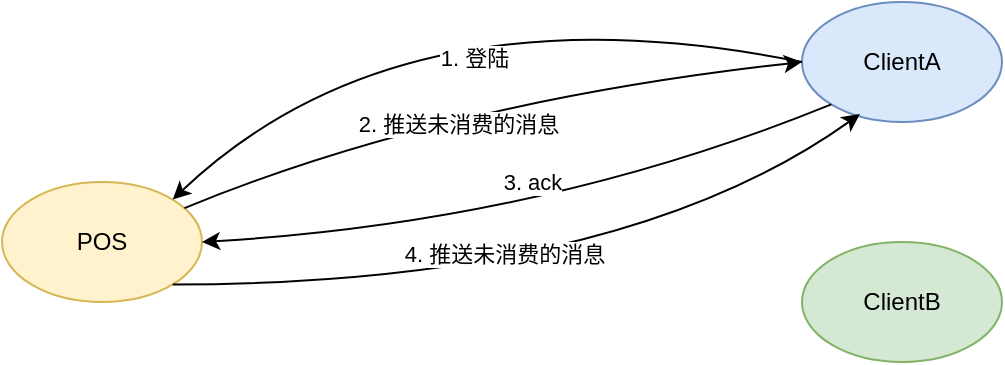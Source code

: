 <mxfile version="14.8.3" type="github">
  <diagram id="l7ZyFlMGy-nhsHDSkZHP" name="第 1 页">
    <mxGraphModel dx="946" dy="646" grid="1" gridSize="10" guides="1" tooltips="1" connect="1" arrows="1" fold="1" page="1" pageScale="1" pageWidth="827" pageHeight="1169" math="0" shadow="0">
      <root>
        <mxCell id="0" />
        <mxCell id="1" parent="0" />
        <mxCell id="TwO4BmEhgUDkhbu8ILlg-1" value="POS" style="ellipse;whiteSpace=wrap;html=1;fillColor=#fff2cc;strokeColor=#d6b656;" vertex="1" parent="1">
          <mxGeometry x="190" y="130" width="100" height="60" as="geometry" />
        </mxCell>
        <mxCell id="TwO4BmEhgUDkhbu8ILlg-2" value="ClientA" style="ellipse;whiteSpace=wrap;html=1;fillColor=#dae8fc;strokeColor=#6c8ebf;" vertex="1" parent="1">
          <mxGeometry x="590" y="40" width="100" height="60" as="geometry" />
        </mxCell>
        <mxCell id="TwO4BmEhgUDkhbu8ILlg-3" value="ClientB" style="ellipse;whiteSpace=wrap;html=1;fillColor=#d5e8d4;strokeColor=#82b366;" vertex="1" parent="1">
          <mxGeometry x="590" y="160" width="100" height="60" as="geometry" />
        </mxCell>
        <mxCell id="TwO4BmEhgUDkhbu8ILlg-4" value="" style="curved=1;endArrow=classic;html=1;exitX=0;exitY=0.5;exitDx=0;exitDy=0;entryX=1;entryY=0;entryDx=0;entryDy=0;" edge="1" parent="1" source="TwO4BmEhgUDkhbu8ILlg-2" target="TwO4BmEhgUDkhbu8ILlg-1">
          <mxGeometry width="50" height="50" relative="1" as="geometry">
            <mxPoint x="390" y="360" as="sourcePoint" />
            <mxPoint x="440" y="310" as="targetPoint" />
            <Array as="points">
              <mxPoint x="390" y="30" />
            </Array>
          </mxGeometry>
        </mxCell>
        <mxCell id="TwO4BmEhgUDkhbu8ILlg-5" value="1. 登陆" style="edgeLabel;html=1;align=center;verticalAlign=middle;resizable=0;points=[];" vertex="1" connectable="0" parent="TwO4BmEhgUDkhbu8ILlg-4">
          <mxGeometry x="-0.107" y="30" relative="1" as="geometry">
            <mxPoint as="offset" />
          </mxGeometry>
        </mxCell>
        <mxCell id="TwO4BmEhgUDkhbu8ILlg-6" value="" style="curved=1;endArrow=classic;html=1;entryX=0;entryY=0.5;entryDx=0;entryDy=0;" edge="1" parent="1" source="TwO4BmEhgUDkhbu8ILlg-1" target="TwO4BmEhgUDkhbu8ILlg-2">
          <mxGeometry width="50" height="50" relative="1" as="geometry">
            <mxPoint x="290" y="160" as="sourcePoint" />
            <mxPoint x="300" y="170" as="targetPoint" />
            <Array as="points">
              <mxPoint x="410" y="90" />
            </Array>
          </mxGeometry>
        </mxCell>
        <mxCell id="TwO4BmEhgUDkhbu8ILlg-8" value="2. 推送未消费的消息" style="edgeLabel;html=1;align=center;verticalAlign=middle;resizable=0;points=[];" vertex="1" connectable="0" parent="TwO4BmEhgUDkhbu8ILlg-6">
          <mxGeometry x="-0.09" y="-12" relative="1" as="geometry">
            <mxPoint as="offset" />
          </mxGeometry>
        </mxCell>
        <mxCell id="TwO4BmEhgUDkhbu8ILlg-9" value="" style="curved=1;endArrow=classic;html=1;exitX=0;exitY=1;exitDx=0;exitDy=0;entryX=1;entryY=0.5;entryDx=0;entryDy=0;" edge="1" parent="1" source="TwO4BmEhgUDkhbu8ILlg-2" target="TwO4BmEhgUDkhbu8ILlg-1">
          <mxGeometry width="50" height="50" relative="1" as="geometry">
            <mxPoint x="610" y="90" as="sourcePoint" />
            <mxPoint x="280" y="170" as="targetPoint" />
            <Array as="points">
              <mxPoint x="460" y="150" />
            </Array>
          </mxGeometry>
        </mxCell>
        <mxCell id="TwO4BmEhgUDkhbu8ILlg-11" value="3. ack" style="edgeLabel;html=1;align=center;verticalAlign=middle;resizable=0;points=[];" vertex="1" connectable="0" parent="TwO4BmEhgUDkhbu8ILlg-9">
          <mxGeometry x="-0.019" y="-21" relative="1" as="geometry">
            <mxPoint as="offset" />
          </mxGeometry>
        </mxCell>
        <mxCell id="TwO4BmEhgUDkhbu8ILlg-12" value="" style="curved=1;endArrow=classic;html=1;entryX=0.29;entryY=0.933;entryDx=0;entryDy=0;entryPerimeter=0;exitX=1;exitY=1;exitDx=0;exitDy=0;" edge="1" parent="1" source="TwO4BmEhgUDkhbu8ILlg-1" target="TwO4BmEhgUDkhbu8ILlg-2">
          <mxGeometry width="50" height="50" relative="1" as="geometry">
            <mxPoint x="260" y="320" as="sourcePoint" />
            <mxPoint x="300" y="170" as="targetPoint" />
            <Array as="points">
              <mxPoint x="500" y="181" />
            </Array>
          </mxGeometry>
        </mxCell>
        <mxCell id="TwO4BmEhgUDkhbu8ILlg-14" value="4. 推送未消费的消息" style="edgeLabel;html=1;align=center;verticalAlign=middle;resizable=0;points=[];" vertex="1" connectable="0" parent="TwO4BmEhgUDkhbu8ILlg-12">
          <mxGeometry x="-0.107" y="15" relative="1" as="geometry">
            <mxPoint as="offset" />
          </mxGeometry>
        </mxCell>
      </root>
    </mxGraphModel>
  </diagram>
</mxfile>

